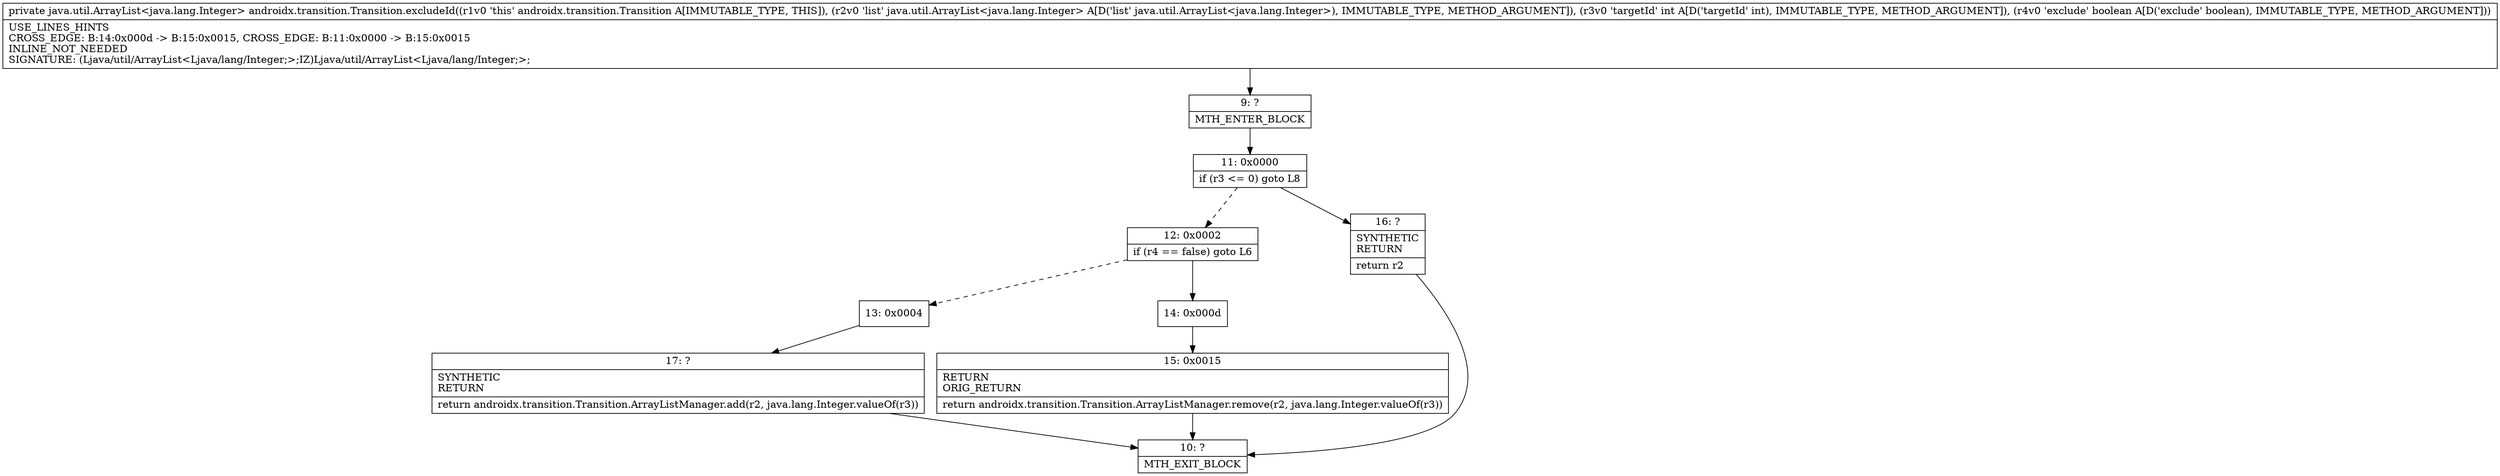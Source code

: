 digraph "CFG forandroidx.transition.Transition.excludeId(Ljava\/util\/ArrayList;IZ)Ljava\/util\/ArrayList;" {
Node_9 [shape=record,label="{9\:\ ?|MTH_ENTER_BLOCK\l}"];
Node_11 [shape=record,label="{11\:\ 0x0000|if (r3 \<= 0) goto L8\l}"];
Node_12 [shape=record,label="{12\:\ 0x0002|if (r4 == false) goto L6\l}"];
Node_13 [shape=record,label="{13\:\ 0x0004}"];
Node_17 [shape=record,label="{17\:\ ?|SYNTHETIC\lRETURN\l|return androidx.transition.Transition.ArrayListManager.add(r2, java.lang.Integer.valueOf(r3))\l}"];
Node_10 [shape=record,label="{10\:\ ?|MTH_EXIT_BLOCK\l}"];
Node_14 [shape=record,label="{14\:\ 0x000d}"];
Node_15 [shape=record,label="{15\:\ 0x0015|RETURN\lORIG_RETURN\l|return androidx.transition.Transition.ArrayListManager.remove(r2, java.lang.Integer.valueOf(r3))\l}"];
Node_16 [shape=record,label="{16\:\ ?|SYNTHETIC\lRETURN\l|return r2\l}"];
MethodNode[shape=record,label="{private java.util.ArrayList\<java.lang.Integer\> androidx.transition.Transition.excludeId((r1v0 'this' androidx.transition.Transition A[IMMUTABLE_TYPE, THIS]), (r2v0 'list' java.util.ArrayList\<java.lang.Integer\> A[D('list' java.util.ArrayList\<java.lang.Integer\>), IMMUTABLE_TYPE, METHOD_ARGUMENT]), (r3v0 'targetId' int A[D('targetId' int), IMMUTABLE_TYPE, METHOD_ARGUMENT]), (r4v0 'exclude' boolean A[D('exclude' boolean), IMMUTABLE_TYPE, METHOD_ARGUMENT]))  | USE_LINES_HINTS\lCROSS_EDGE: B:14:0x000d \-\> B:15:0x0015, CROSS_EDGE: B:11:0x0000 \-\> B:15:0x0015\lINLINE_NOT_NEEDED\lSIGNATURE: (Ljava\/util\/ArrayList\<Ljava\/lang\/Integer;\>;IZ)Ljava\/util\/ArrayList\<Ljava\/lang\/Integer;\>;\l}"];
MethodNode -> Node_9;Node_9 -> Node_11;
Node_11 -> Node_12[style=dashed];
Node_11 -> Node_16;
Node_12 -> Node_13[style=dashed];
Node_12 -> Node_14;
Node_13 -> Node_17;
Node_17 -> Node_10;
Node_14 -> Node_15;
Node_15 -> Node_10;
Node_16 -> Node_10;
}

